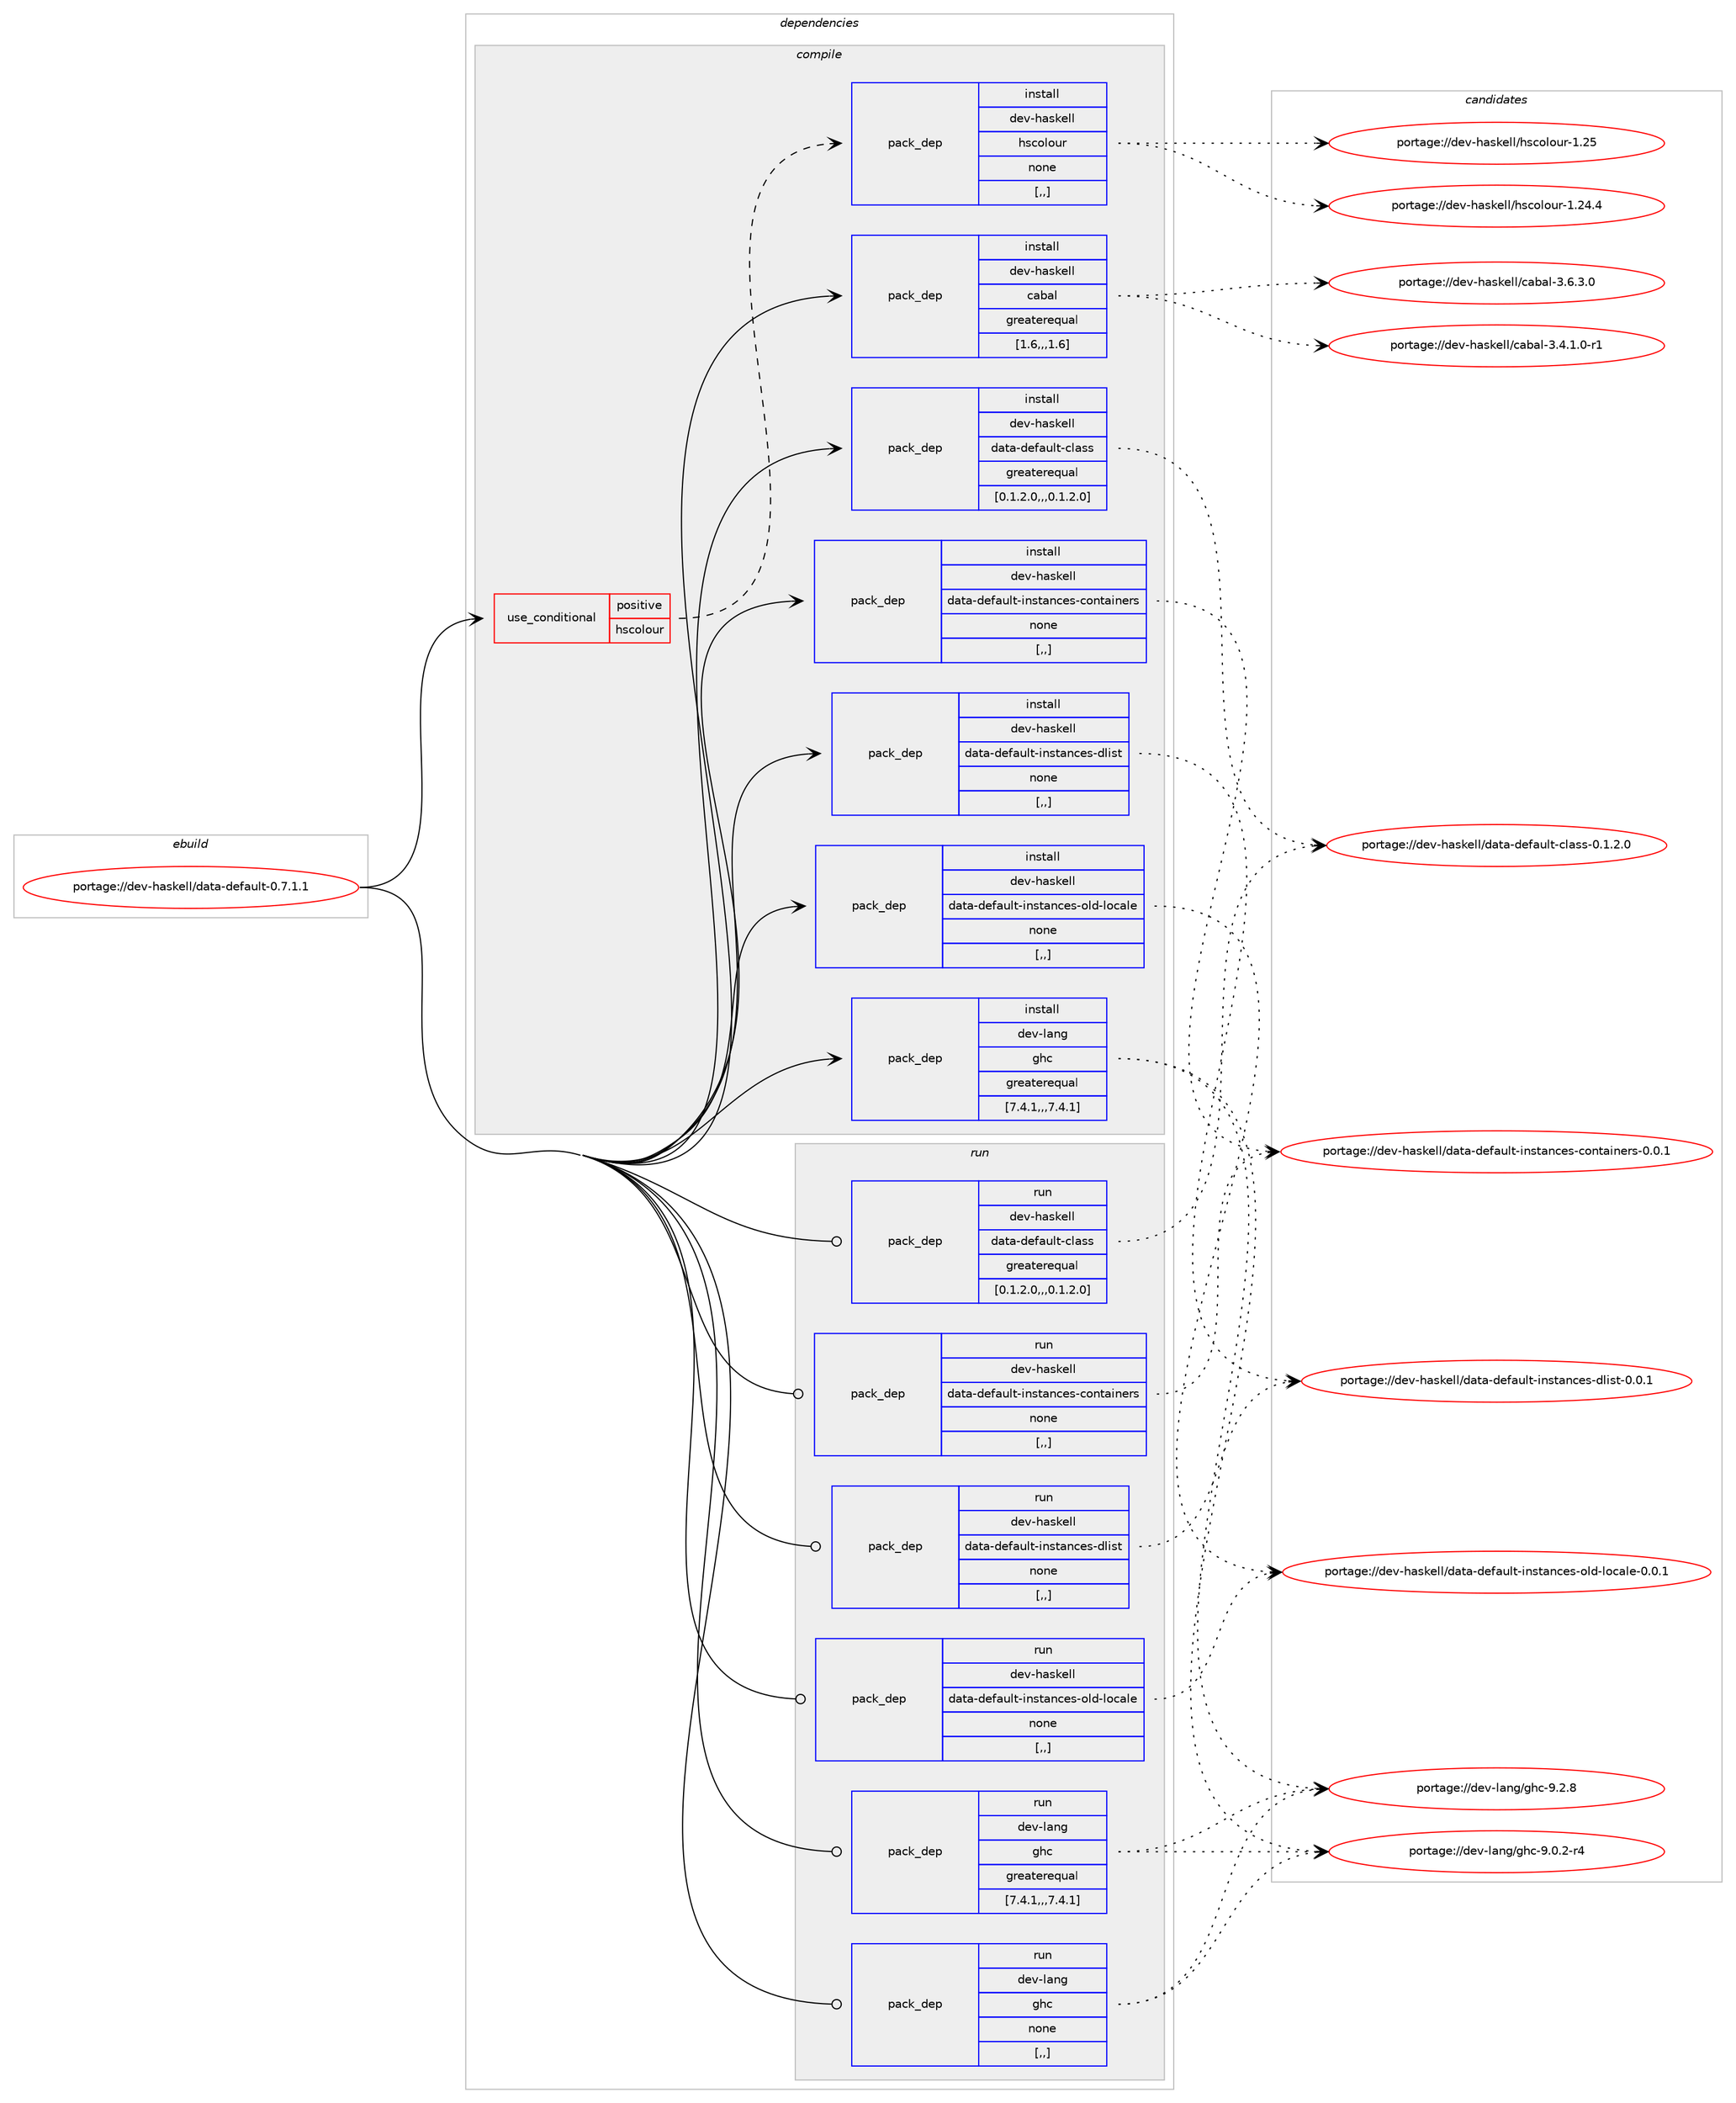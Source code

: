 digraph prolog {

# *************
# Graph options
# *************

newrank=true;
concentrate=true;
compound=true;
graph [rankdir=LR,fontname=Helvetica,fontsize=10,ranksep=1.5];#, ranksep=2.5, nodesep=0.2];
edge  [arrowhead=vee];
node  [fontname=Helvetica,fontsize=10];

# **********
# The ebuild
# **********

subgraph cluster_leftcol {
color=gray;
rank=same;
label=<<i>ebuild</i>>;
id [label="portage://dev-haskell/data-default-0.7.1.1", color=red, width=4, href="../dev-haskell/data-default-0.7.1.1.svg"];
}

# ****************
# The dependencies
# ****************

subgraph cluster_midcol {
color=gray;
label=<<i>dependencies</i>>;
subgraph cluster_compile {
fillcolor="#eeeeee";
style=filled;
label=<<i>compile</i>>;
subgraph cond20192 {
dependency78724 [label=<<TABLE BORDER="0" CELLBORDER="1" CELLSPACING="0" CELLPADDING="4"><TR><TD ROWSPAN="3" CELLPADDING="10">use_conditional</TD></TR><TR><TD>positive</TD></TR><TR><TD>hscolour</TD></TR></TABLE>>, shape=none, color=red];
subgraph pack57566 {
dependency78725 [label=<<TABLE BORDER="0" CELLBORDER="1" CELLSPACING="0" CELLPADDING="4" WIDTH="220"><TR><TD ROWSPAN="6" CELLPADDING="30">pack_dep</TD></TR><TR><TD WIDTH="110">install</TD></TR><TR><TD>dev-haskell</TD></TR><TR><TD>hscolour</TD></TR><TR><TD>none</TD></TR><TR><TD>[,,]</TD></TR></TABLE>>, shape=none, color=blue];
}
dependency78724:e -> dependency78725:w [weight=20,style="dashed",arrowhead="vee"];
}
id:e -> dependency78724:w [weight=20,style="solid",arrowhead="vee"];
subgraph pack57567 {
dependency78726 [label=<<TABLE BORDER="0" CELLBORDER="1" CELLSPACING="0" CELLPADDING="4" WIDTH="220"><TR><TD ROWSPAN="6" CELLPADDING="30">pack_dep</TD></TR><TR><TD WIDTH="110">install</TD></TR><TR><TD>dev-haskell</TD></TR><TR><TD>cabal</TD></TR><TR><TD>greaterequal</TD></TR><TR><TD>[1.6,,,1.6]</TD></TR></TABLE>>, shape=none, color=blue];
}
id:e -> dependency78726:w [weight=20,style="solid",arrowhead="vee"];
subgraph pack57568 {
dependency78727 [label=<<TABLE BORDER="0" CELLBORDER="1" CELLSPACING="0" CELLPADDING="4" WIDTH="220"><TR><TD ROWSPAN="6" CELLPADDING="30">pack_dep</TD></TR><TR><TD WIDTH="110">install</TD></TR><TR><TD>dev-haskell</TD></TR><TR><TD>data-default-class</TD></TR><TR><TD>greaterequal</TD></TR><TR><TD>[0.1.2.0,,,0.1.2.0]</TD></TR></TABLE>>, shape=none, color=blue];
}
id:e -> dependency78727:w [weight=20,style="solid",arrowhead="vee"];
subgraph pack57569 {
dependency78728 [label=<<TABLE BORDER="0" CELLBORDER="1" CELLSPACING="0" CELLPADDING="4" WIDTH="220"><TR><TD ROWSPAN="6" CELLPADDING="30">pack_dep</TD></TR><TR><TD WIDTH="110">install</TD></TR><TR><TD>dev-haskell</TD></TR><TR><TD>data-default-instances-containers</TD></TR><TR><TD>none</TD></TR><TR><TD>[,,]</TD></TR></TABLE>>, shape=none, color=blue];
}
id:e -> dependency78728:w [weight=20,style="solid",arrowhead="vee"];
subgraph pack57570 {
dependency78729 [label=<<TABLE BORDER="0" CELLBORDER="1" CELLSPACING="0" CELLPADDING="4" WIDTH="220"><TR><TD ROWSPAN="6" CELLPADDING="30">pack_dep</TD></TR><TR><TD WIDTH="110">install</TD></TR><TR><TD>dev-haskell</TD></TR><TR><TD>data-default-instances-dlist</TD></TR><TR><TD>none</TD></TR><TR><TD>[,,]</TD></TR></TABLE>>, shape=none, color=blue];
}
id:e -> dependency78729:w [weight=20,style="solid",arrowhead="vee"];
subgraph pack57571 {
dependency78730 [label=<<TABLE BORDER="0" CELLBORDER="1" CELLSPACING="0" CELLPADDING="4" WIDTH="220"><TR><TD ROWSPAN="6" CELLPADDING="30">pack_dep</TD></TR><TR><TD WIDTH="110">install</TD></TR><TR><TD>dev-haskell</TD></TR><TR><TD>data-default-instances-old-locale</TD></TR><TR><TD>none</TD></TR><TR><TD>[,,]</TD></TR></TABLE>>, shape=none, color=blue];
}
id:e -> dependency78730:w [weight=20,style="solid",arrowhead="vee"];
subgraph pack57572 {
dependency78731 [label=<<TABLE BORDER="0" CELLBORDER="1" CELLSPACING="0" CELLPADDING="4" WIDTH="220"><TR><TD ROWSPAN="6" CELLPADDING="30">pack_dep</TD></TR><TR><TD WIDTH="110">install</TD></TR><TR><TD>dev-lang</TD></TR><TR><TD>ghc</TD></TR><TR><TD>greaterequal</TD></TR><TR><TD>[7.4.1,,,7.4.1]</TD></TR></TABLE>>, shape=none, color=blue];
}
id:e -> dependency78731:w [weight=20,style="solid",arrowhead="vee"];
}
subgraph cluster_compileandrun {
fillcolor="#eeeeee";
style=filled;
label=<<i>compile and run</i>>;
}
subgraph cluster_run {
fillcolor="#eeeeee";
style=filled;
label=<<i>run</i>>;
subgraph pack57573 {
dependency78732 [label=<<TABLE BORDER="0" CELLBORDER="1" CELLSPACING="0" CELLPADDING="4" WIDTH="220"><TR><TD ROWSPAN="6" CELLPADDING="30">pack_dep</TD></TR><TR><TD WIDTH="110">run</TD></TR><TR><TD>dev-haskell</TD></TR><TR><TD>data-default-class</TD></TR><TR><TD>greaterequal</TD></TR><TR><TD>[0.1.2.0,,,0.1.2.0]</TD></TR></TABLE>>, shape=none, color=blue];
}
id:e -> dependency78732:w [weight=20,style="solid",arrowhead="odot"];
subgraph pack57574 {
dependency78733 [label=<<TABLE BORDER="0" CELLBORDER="1" CELLSPACING="0" CELLPADDING="4" WIDTH="220"><TR><TD ROWSPAN="6" CELLPADDING="30">pack_dep</TD></TR><TR><TD WIDTH="110">run</TD></TR><TR><TD>dev-haskell</TD></TR><TR><TD>data-default-instances-containers</TD></TR><TR><TD>none</TD></TR><TR><TD>[,,]</TD></TR></TABLE>>, shape=none, color=blue];
}
id:e -> dependency78733:w [weight=20,style="solid",arrowhead="odot"];
subgraph pack57575 {
dependency78734 [label=<<TABLE BORDER="0" CELLBORDER="1" CELLSPACING="0" CELLPADDING="4" WIDTH="220"><TR><TD ROWSPAN="6" CELLPADDING="30">pack_dep</TD></TR><TR><TD WIDTH="110">run</TD></TR><TR><TD>dev-haskell</TD></TR><TR><TD>data-default-instances-dlist</TD></TR><TR><TD>none</TD></TR><TR><TD>[,,]</TD></TR></TABLE>>, shape=none, color=blue];
}
id:e -> dependency78734:w [weight=20,style="solid",arrowhead="odot"];
subgraph pack57576 {
dependency78735 [label=<<TABLE BORDER="0" CELLBORDER="1" CELLSPACING="0" CELLPADDING="4" WIDTH="220"><TR><TD ROWSPAN="6" CELLPADDING="30">pack_dep</TD></TR><TR><TD WIDTH="110">run</TD></TR><TR><TD>dev-haskell</TD></TR><TR><TD>data-default-instances-old-locale</TD></TR><TR><TD>none</TD></TR><TR><TD>[,,]</TD></TR></TABLE>>, shape=none, color=blue];
}
id:e -> dependency78735:w [weight=20,style="solid",arrowhead="odot"];
subgraph pack57577 {
dependency78736 [label=<<TABLE BORDER="0" CELLBORDER="1" CELLSPACING="0" CELLPADDING="4" WIDTH="220"><TR><TD ROWSPAN="6" CELLPADDING="30">pack_dep</TD></TR><TR><TD WIDTH="110">run</TD></TR><TR><TD>dev-lang</TD></TR><TR><TD>ghc</TD></TR><TR><TD>greaterequal</TD></TR><TR><TD>[7.4.1,,,7.4.1]</TD></TR></TABLE>>, shape=none, color=blue];
}
id:e -> dependency78736:w [weight=20,style="solid",arrowhead="odot"];
subgraph pack57578 {
dependency78737 [label=<<TABLE BORDER="0" CELLBORDER="1" CELLSPACING="0" CELLPADDING="4" WIDTH="220"><TR><TD ROWSPAN="6" CELLPADDING="30">pack_dep</TD></TR><TR><TD WIDTH="110">run</TD></TR><TR><TD>dev-lang</TD></TR><TR><TD>ghc</TD></TR><TR><TD>none</TD></TR><TR><TD>[,,]</TD></TR></TABLE>>, shape=none, color=blue];
}
id:e -> dependency78737:w [weight=20,style="solid",arrowhead="odot"];
}
}

# **************
# The candidates
# **************

subgraph cluster_choices {
rank=same;
color=gray;
label=<<i>candidates</i>>;

subgraph choice57566 {
color=black;
nodesep=1;
choice100101118451049711510710110810847104115991111081111171144549465053 [label="portage://dev-haskell/hscolour-1.25", color=red, width=4,href="../dev-haskell/hscolour-1.25.svg"];
choice1001011184510497115107101108108471041159911110811111711445494650524652 [label="portage://dev-haskell/hscolour-1.24.4", color=red, width=4,href="../dev-haskell/hscolour-1.24.4.svg"];
dependency78725:e -> choice100101118451049711510710110810847104115991111081111171144549465053:w [style=dotted,weight="100"];
dependency78725:e -> choice1001011184510497115107101108108471041159911110811111711445494650524652:w [style=dotted,weight="100"];
}
subgraph choice57567 {
color=black;
nodesep=1;
choice100101118451049711510710110810847999798971084551465446514648 [label="portage://dev-haskell/cabal-3.6.3.0", color=red, width=4,href="../dev-haskell/cabal-3.6.3.0.svg"];
choice1001011184510497115107101108108479997989710845514652464946484511449 [label="portage://dev-haskell/cabal-3.4.1.0-r1", color=red, width=4,href="../dev-haskell/cabal-3.4.1.0-r1.svg"];
dependency78726:e -> choice100101118451049711510710110810847999798971084551465446514648:w [style=dotted,weight="100"];
dependency78726:e -> choice1001011184510497115107101108108479997989710845514652464946484511449:w [style=dotted,weight="100"];
}
subgraph choice57568 {
color=black;
nodesep=1;
choice100101118451049711510710110810847100971169745100101102971171081164599108971151154548464946504648 [label="portage://dev-haskell/data-default-class-0.1.2.0", color=red, width=4,href="../dev-haskell/data-default-class-0.1.2.0.svg"];
dependency78727:e -> choice100101118451049711510710110810847100971169745100101102971171081164599108971151154548464946504648:w [style=dotted,weight="100"];
}
subgraph choice57569 {
color=black;
nodesep=1;
choice10010111845104971151071011081084710097116974510010110297117108116451051101151169711099101115459911111011697105110101114115454846484649 [label="portage://dev-haskell/data-default-instances-containers-0.0.1", color=red, width=4,href="../dev-haskell/data-default-instances-containers-0.0.1.svg"];
dependency78728:e -> choice10010111845104971151071011081084710097116974510010110297117108116451051101151169711099101115459911111011697105110101114115454846484649:w [style=dotted,weight="100"];
}
subgraph choice57570 {
color=black;
nodesep=1;
choice1001011184510497115107101108108471009711697451001011029711710811645105110115116971109910111545100108105115116454846484649 [label="portage://dev-haskell/data-default-instances-dlist-0.0.1", color=red, width=4,href="../dev-haskell/data-default-instances-dlist-0.0.1.svg"];
dependency78729:e -> choice1001011184510497115107101108108471009711697451001011029711710811645105110115116971109910111545100108105115116454846484649:w [style=dotted,weight="100"];
}
subgraph choice57571 {
color=black;
nodesep=1;
choice1001011184510497115107101108108471009711697451001011029711710811645105110115116971109910111545111108100451081119997108101454846484649 [label="portage://dev-haskell/data-default-instances-old-locale-0.0.1", color=red, width=4,href="../dev-haskell/data-default-instances-old-locale-0.0.1.svg"];
dependency78730:e -> choice1001011184510497115107101108108471009711697451001011029711710811645105110115116971109910111545111108100451081119997108101454846484649:w [style=dotted,weight="100"];
}
subgraph choice57572 {
color=black;
nodesep=1;
choice10010111845108971101034710310499455746504656 [label="portage://dev-lang/ghc-9.2.8", color=red, width=4,href="../dev-lang/ghc-9.2.8.svg"];
choice100101118451089711010347103104994557464846504511452 [label="portage://dev-lang/ghc-9.0.2-r4", color=red, width=4,href="../dev-lang/ghc-9.0.2-r4.svg"];
dependency78731:e -> choice10010111845108971101034710310499455746504656:w [style=dotted,weight="100"];
dependency78731:e -> choice100101118451089711010347103104994557464846504511452:w [style=dotted,weight="100"];
}
subgraph choice57573 {
color=black;
nodesep=1;
choice100101118451049711510710110810847100971169745100101102971171081164599108971151154548464946504648 [label="portage://dev-haskell/data-default-class-0.1.2.0", color=red, width=4,href="../dev-haskell/data-default-class-0.1.2.0.svg"];
dependency78732:e -> choice100101118451049711510710110810847100971169745100101102971171081164599108971151154548464946504648:w [style=dotted,weight="100"];
}
subgraph choice57574 {
color=black;
nodesep=1;
choice10010111845104971151071011081084710097116974510010110297117108116451051101151169711099101115459911111011697105110101114115454846484649 [label="portage://dev-haskell/data-default-instances-containers-0.0.1", color=red, width=4,href="../dev-haskell/data-default-instances-containers-0.0.1.svg"];
dependency78733:e -> choice10010111845104971151071011081084710097116974510010110297117108116451051101151169711099101115459911111011697105110101114115454846484649:w [style=dotted,weight="100"];
}
subgraph choice57575 {
color=black;
nodesep=1;
choice1001011184510497115107101108108471009711697451001011029711710811645105110115116971109910111545100108105115116454846484649 [label="portage://dev-haskell/data-default-instances-dlist-0.0.1", color=red, width=4,href="../dev-haskell/data-default-instances-dlist-0.0.1.svg"];
dependency78734:e -> choice1001011184510497115107101108108471009711697451001011029711710811645105110115116971109910111545100108105115116454846484649:w [style=dotted,weight="100"];
}
subgraph choice57576 {
color=black;
nodesep=1;
choice1001011184510497115107101108108471009711697451001011029711710811645105110115116971109910111545111108100451081119997108101454846484649 [label="portage://dev-haskell/data-default-instances-old-locale-0.0.1", color=red, width=4,href="../dev-haskell/data-default-instances-old-locale-0.0.1.svg"];
dependency78735:e -> choice1001011184510497115107101108108471009711697451001011029711710811645105110115116971109910111545111108100451081119997108101454846484649:w [style=dotted,weight="100"];
}
subgraph choice57577 {
color=black;
nodesep=1;
choice10010111845108971101034710310499455746504656 [label="portage://dev-lang/ghc-9.2.8", color=red, width=4,href="../dev-lang/ghc-9.2.8.svg"];
choice100101118451089711010347103104994557464846504511452 [label="portage://dev-lang/ghc-9.0.2-r4", color=red, width=4,href="../dev-lang/ghc-9.0.2-r4.svg"];
dependency78736:e -> choice10010111845108971101034710310499455746504656:w [style=dotted,weight="100"];
dependency78736:e -> choice100101118451089711010347103104994557464846504511452:w [style=dotted,weight="100"];
}
subgraph choice57578 {
color=black;
nodesep=1;
choice10010111845108971101034710310499455746504656 [label="portage://dev-lang/ghc-9.2.8", color=red, width=4,href="../dev-lang/ghc-9.2.8.svg"];
choice100101118451089711010347103104994557464846504511452 [label="portage://dev-lang/ghc-9.0.2-r4", color=red, width=4,href="../dev-lang/ghc-9.0.2-r4.svg"];
dependency78737:e -> choice10010111845108971101034710310499455746504656:w [style=dotted,weight="100"];
dependency78737:e -> choice100101118451089711010347103104994557464846504511452:w [style=dotted,weight="100"];
}
}

}
